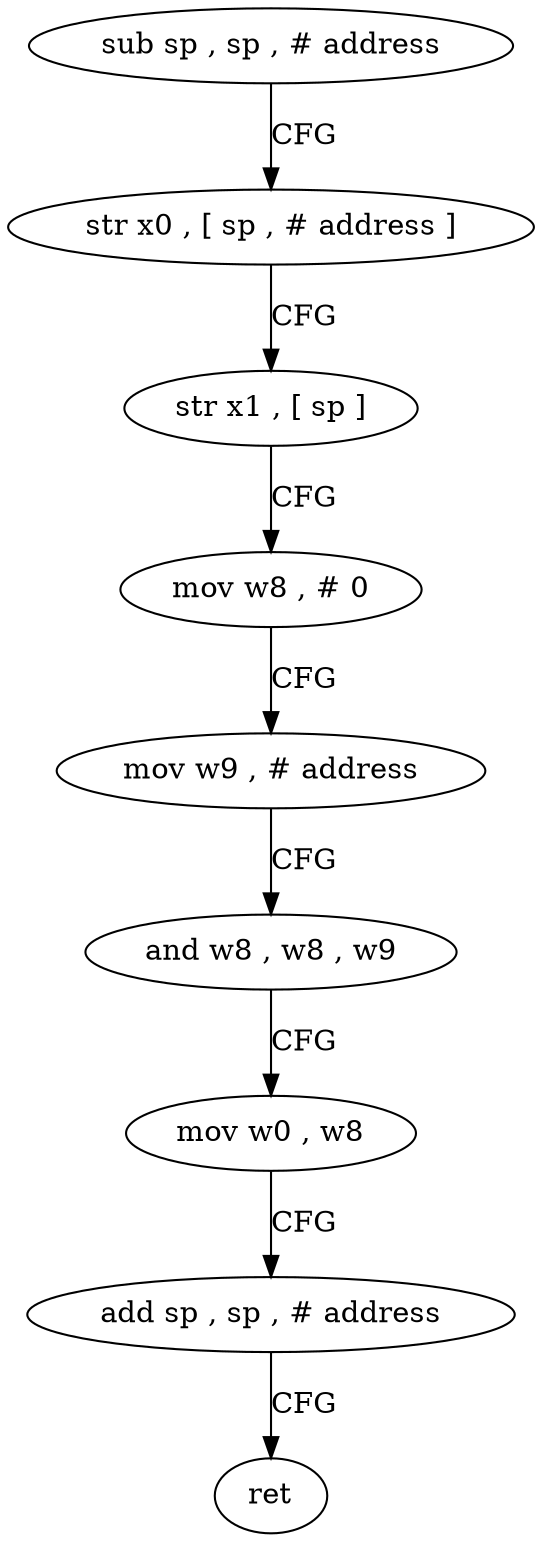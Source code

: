 digraph "func" {
"96748" [label = "sub sp , sp , # address" ]
"96752" [label = "str x0 , [ sp , # address ]" ]
"96756" [label = "str x1 , [ sp ]" ]
"96760" [label = "mov w8 , # 0" ]
"96764" [label = "mov w9 , # address" ]
"96768" [label = "and w8 , w8 , w9" ]
"96772" [label = "mov w0 , w8" ]
"96776" [label = "add sp , sp , # address" ]
"96780" [label = "ret" ]
"96748" -> "96752" [ label = "CFG" ]
"96752" -> "96756" [ label = "CFG" ]
"96756" -> "96760" [ label = "CFG" ]
"96760" -> "96764" [ label = "CFG" ]
"96764" -> "96768" [ label = "CFG" ]
"96768" -> "96772" [ label = "CFG" ]
"96772" -> "96776" [ label = "CFG" ]
"96776" -> "96780" [ label = "CFG" ]
}

